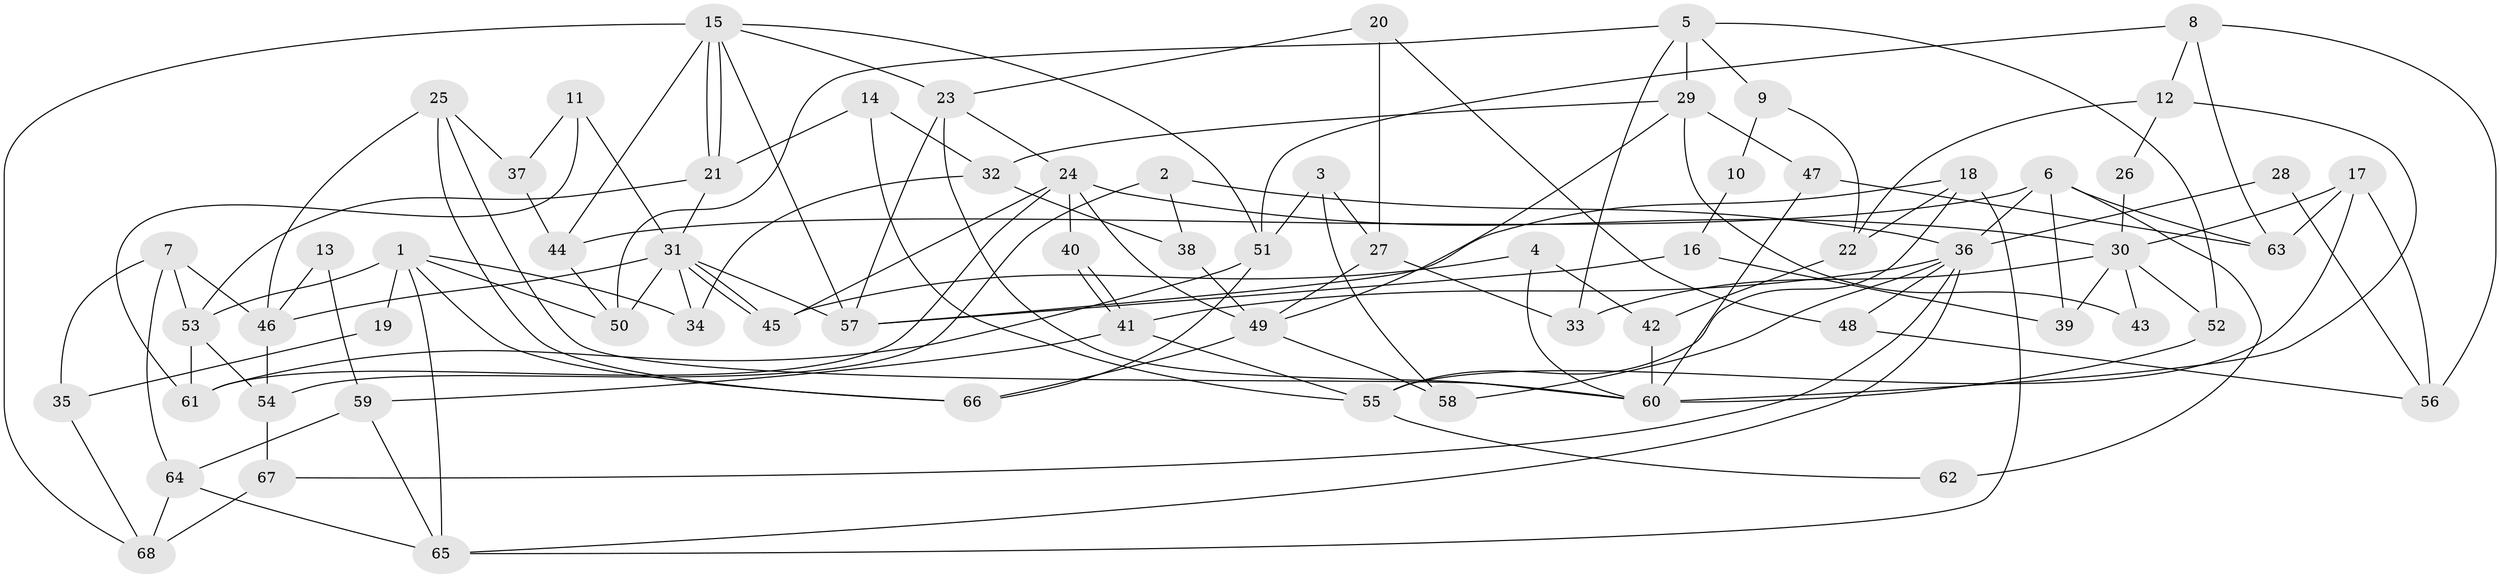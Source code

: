 // coarse degree distribution, {8: 0.11904761904761904, 9: 0.047619047619047616, 6: 0.11904761904761904, 4: 0.2619047619047619, 3: 0.21428571428571427, 7: 0.07142857142857142, 5: 0.09523809523809523, 10: 0.023809523809523808, 2: 0.047619047619047616}
// Generated by graph-tools (version 1.1) at 2025/41/03/06/25 10:41:54]
// undirected, 68 vertices, 136 edges
graph export_dot {
graph [start="1"]
  node [color=gray90,style=filled];
  1;
  2;
  3;
  4;
  5;
  6;
  7;
  8;
  9;
  10;
  11;
  12;
  13;
  14;
  15;
  16;
  17;
  18;
  19;
  20;
  21;
  22;
  23;
  24;
  25;
  26;
  27;
  28;
  29;
  30;
  31;
  32;
  33;
  34;
  35;
  36;
  37;
  38;
  39;
  40;
  41;
  42;
  43;
  44;
  45;
  46;
  47;
  48;
  49;
  50;
  51;
  52;
  53;
  54;
  55;
  56;
  57;
  58;
  59;
  60;
  61;
  62;
  63;
  64;
  65;
  66;
  67;
  68;
  1 -- 53;
  1 -- 50;
  1 -- 19;
  1 -- 34;
  1 -- 65;
  1 -- 66;
  2 -- 38;
  2 -- 36;
  2 -- 54;
  3 -- 58;
  3 -- 51;
  3 -- 27;
  4 -- 45;
  4 -- 60;
  4 -- 42;
  5 -- 29;
  5 -- 33;
  5 -- 9;
  5 -- 50;
  5 -- 52;
  6 -- 36;
  6 -- 44;
  6 -- 39;
  6 -- 62;
  6 -- 63;
  7 -- 53;
  7 -- 46;
  7 -- 35;
  7 -- 64;
  8 -- 51;
  8 -- 56;
  8 -- 12;
  8 -- 63;
  9 -- 22;
  9 -- 10;
  10 -- 16;
  11 -- 31;
  11 -- 61;
  11 -- 37;
  12 -- 60;
  12 -- 22;
  12 -- 26;
  13 -- 59;
  13 -- 46;
  14 -- 21;
  14 -- 55;
  14 -- 32;
  15 -- 57;
  15 -- 21;
  15 -- 21;
  15 -- 23;
  15 -- 44;
  15 -- 51;
  15 -- 68;
  16 -- 39;
  16 -- 57;
  17 -- 55;
  17 -- 63;
  17 -- 30;
  17 -- 56;
  18 -- 22;
  18 -- 65;
  18 -- 55;
  18 -- 57;
  19 -- 35;
  20 -- 23;
  20 -- 27;
  20 -- 48;
  21 -- 31;
  21 -- 53;
  22 -- 42;
  23 -- 57;
  23 -- 24;
  23 -- 60;
  24 -- 30;
  24 -- 40;
  24 -- 45;
  24 -- 49;
  24 -- 61;
  25 -- 37;
  25 -- 60;
  25 -- 46;
  25 -- 66;
  26 -- 30;
  27 -- 49;
  27 -- 33;
  28 -- 56;
  28 -- 36;
  29 -- 49;
  29 -- 32;
  29 -- 43;
  29 -- 47;
  30 -- 52;
  30 -- 33;
  30 -- 39;
  30 -- 43;
  31 -- 45;
  31 -- 45;
  31 -- 46;
  31 -- 34;
  31 -- 50;
  31 -- 57;
  32 -- 34;
  32 -- 38;
  35 -- 68;
  36 -- 65;
  36 -- 67;
  36 -- 41;
  36 -- 48;
  36 -- 58;
  37 -- 44;
  38 -- 49;
  40 -- 41;
  40 -- 41;
  41 -- 55;
  41 -- 59;
  42 -- 60;
  44 -- 50;
  46 -- 54;
  47 -- 63;
  47 -- 60;
  48 -- 56;
  49 -- 66;
  49 -- 58;
  51 -- 66;
  51 -- 61;
  52 -- 60;
  53 -- 61;
  53 -- 54;
  54 -- 67;
  55 -- 62;
  59 -- 65;
  59 -- 64;
  64 -- 65;
  64 -- 68;
  67 -- 68;
}
